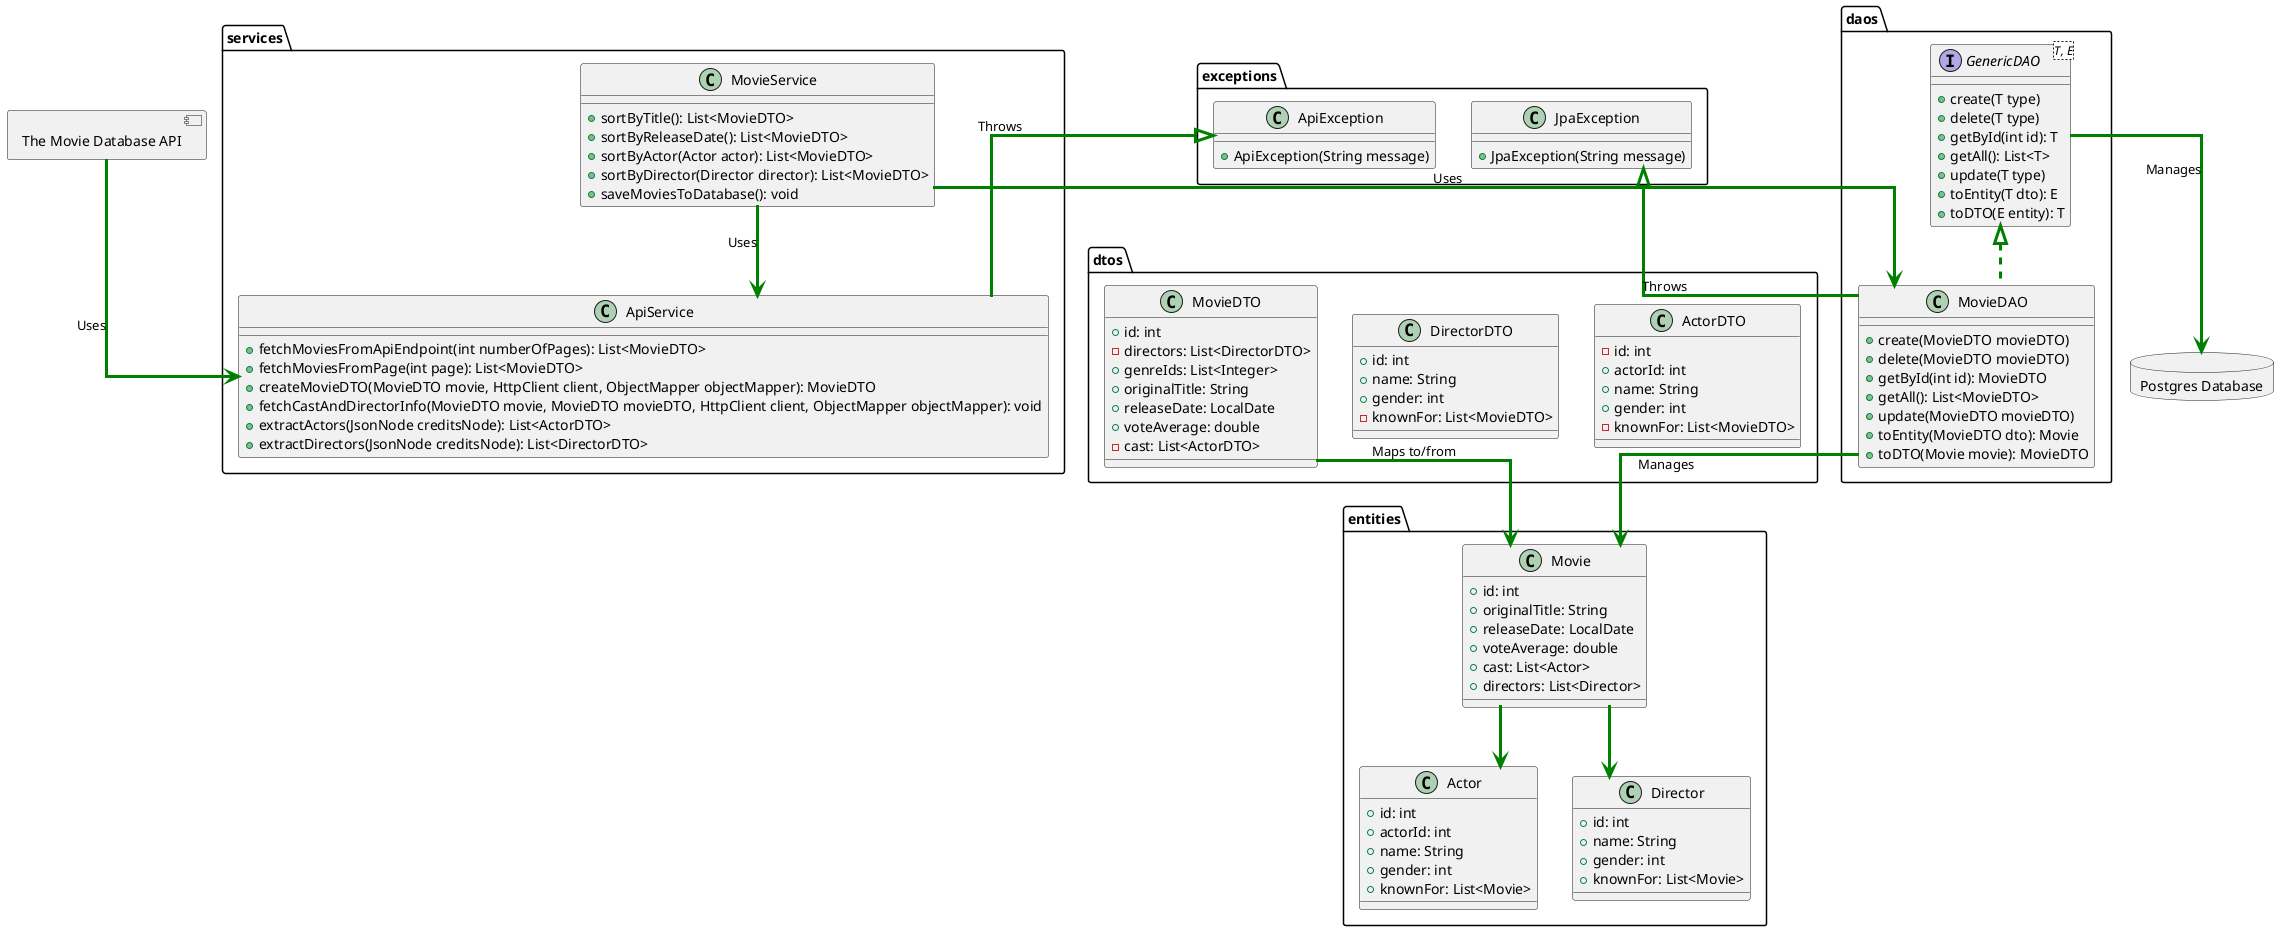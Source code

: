 @startuml sp1

component TMDB_API [
The Movie Database API
]

database Database [
Postgres Database
]

' Styling
skinparam ArrowThickness 3
skinparam linetype ortho
skinparam ArrowColor Green
'

package "dtos" {
    class ActorDTO {
        - id: int
        + actorId: int
        + name: String
        + gender: int
        - knownFor: List<MovieDTO>
    }

    class DirectorDTO {
        + id: int
        + name: String
        + gender: int
        - knownFor: List<MovieDTO>
    }

    class MovieDTO {
        + id: int
        - directors: List<DirectorDTO>
        + genreIds: List<Integer>
        + originalTitle: String
        + releaseDate: LocalDate
        + voteAverage: double
        - cast: List<ActorDTO>
    }
}

package "entities" {
    class Actor {
        + id: int
        + actorId: int
        + name: String
        + gender: int
        + knownFor: List<Movie>
    }

    class Director {
        + id: int
        + name: String
        + gender: int
        + knownFor: List<Movie>
    }

    class Movie {
        + id: int
        + originalTitle: String
        + releaseDate: LocalDate
        + voteAverage: double
        + cast: List<Actor>
        + directors: List<Director>
    }
}



package "exceptions" {
    class ApiException {
        +ApiException(String message)
    }

    class JpaException {
        +JpaException(String message)
    }
}

package "daos" {
    interface GenericDAO<T, E> {
        + create(T type)
        + delete(T type)
        + getById(int id): T
        + getAll(): List<T>
        + update(T type)
        + toEntity(T dto): E
        + toDTO(E entity): T
    }

    class MovieDAO implements GenericDAO {
        + create(MovieDTO movieDTO)
        + delete(MovieDTO movieDTO)
        + getById(int id): MovieDTO
        + getAll(): List<MovieDTO>
        + update(MovieDTO movieDTO)
        + toEntity(MovieDTO dto): Movie
        + toDTO(Movie movie): MovieDTO
    }
}

package "services" {
    class ApiService {
        + fetchMoviesFromApiEndpoint(int numberOfPages): List<MovieDTO>
        + fetchMoviesFromPage(int page): List<MovieDTO>
        + createMovieDTO(MovieDTO movie, HttpClient client, ObjectMapper objectMapper): MovieDTO
        + fetchCastAndDirectorInfo(MovieDTO movie, MovieDTO movieDTO, HttpClient client, ObjectMapper objectMapper): void
        + extractActors(JsonNode creditsNode): List<ActorDTO>
        + extractDirectors(JsonNode creditsNode): List<DirectorDTO>
    }

    class MovieService {
        + sortByTitle(): List<MovieDTO>
        + sortByReleaseDate(): List<MovieDTO>
        + sortByActor(Actor actor): List<MovieDTO>
        + sortByDirector(Director director): List<MovieDTO>
        + saveMoviesToDatabase(): void
    }
}

TMDB_API --> ApiService : Uses
GenericDAO --> Database : Manages
MovieService --> MovieDAO : Uses
MovieService --> ApiService : Uses
MovieDAO --> Movie : Manages
MovieDTO --> Movie : Maps to/from
JpaException <|-- MovieDAO : Throws
ApiException <|-- ApiService : Throws
Movie --> Actor
Movie --> Director

@enduml

